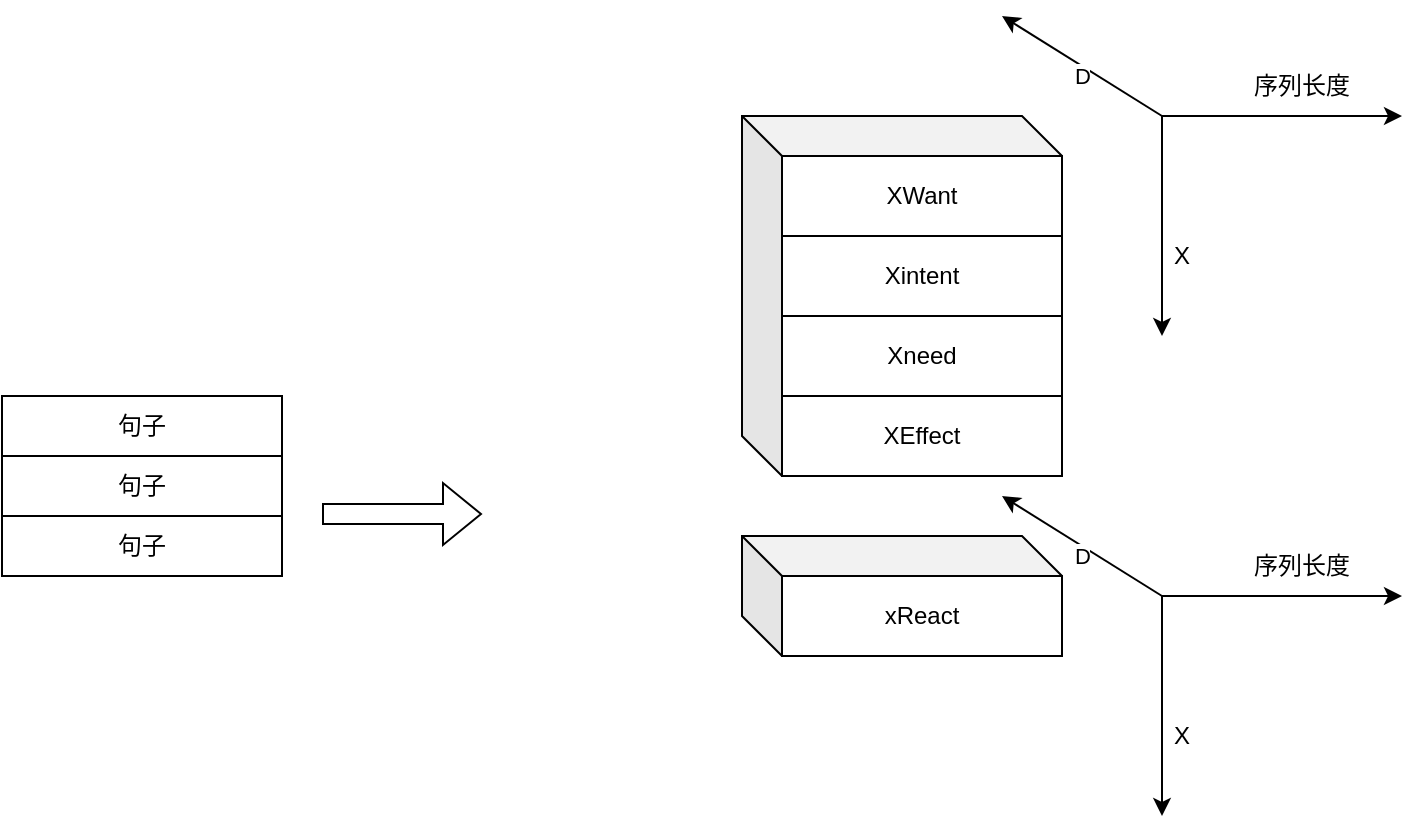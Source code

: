 <mxfile version="20.1.1" type="github"><diagram id="znatvJmD_-WvZCfmS0NZ" name="Page-1"><mxGraphModel dx="1278" dy="539" grid="1" gridSize="10" guides="1" tooltips="1" connect="1" arrows="1" fold="1" page="1" pageScale="1" pageWidth="827" pageHeight="1169" math="0" shadow="0"><root><mxCell id="0"/><mxCell id="1" parent="0"/><mxCell id="DRLEqKaoWhlHP_XjGzBj-2" value="句子" style="rounded=0;whiteSpace=wrap;html=1;" vertex="1" parent="1"><mxGeometry x="100" y="380" width="140" height="30" as="geometry"/></mxCell><mxCell id="DRLEqKaoWhlHP_XjGzBj-3" value="句子" style="rounded=0;whiteSpace=wrap;html=1;" vertex="1" parent="1"><mxGeometry x="100" y="410" width="140" height="30" as="geometry"/></mxCell><mxCell id="DRLEqKaoWhlHP_XjGzBj-4" value="句子" style="rounded=0;whiteSpace=wrap;html=1;" vertex="1" parent="1"><mxGeometry x="100" y="440" width="140" height="30" as="geometry"/></mxCell><mxCell id="DRLEqKaoWhlHP_XjGzBj-8" value="" style="shape=flexArrow;endArrow=classic;html=1;rounded=0;" edge="1" parent="1"><mxGeometry width="50" height="50" relative="1" as="geometry"><mxPoint x="260" y="439" as="sourcePoint"/><mxPoint x="340" y="439" as="targetPoint"/></mxGeometry></mxCell><mxCell id="DRLEqKaoWhlHP_XjGzBj-9" value="" style="shape=cube;whiteSpace=wrap;html=1;boundedLbl=1;backgroundOutline=1;darkOpacity=0.05;darkOpacity2=0.1;" vertex="1" parent="1"><mxGeometry x="470" y="240" width="160" height="180" as="geometry"/></mxCell><mxCell id="DRLEqKaoWhlHP_XjGzBj-10" value="XWant" style="rounded=0;whiteSpace=wrap;html=1;" vertex="1" parent="1"><mxGeometry x="490" y="260" width="140" height="40" as="geometry"/></mxCell><mxCell id="DRLEqKaoWhlHP_XjGzBj-11" value="Xintent" style="rounded=0;whiteSpace=wrap;html=1;" vertex="1" parent="1"><mxGeometry x="490" y="300" width="140" height="40" as="geometry"/></mxCell><mxCell id="DRLEqKaoWhlHP_XjGzBj-12" value="Xneed" style="rounded=0;whiteSpace=wrap;html=1;" vertex="1" parent="1"><mxGeometry x="490" y="340" width="140" height="40" as="geometry"/></mxCell><mxCell id="DRLEqKaoWhlHP_XjGzBj-13" value="XEffect" style="rounded=0;whiteSpace=wrap;html=1;" vertex="1" parent="1"><mxGeometry x="490" y="380" width="140" height="40" as="geometry"/></mxCell><mxCell id="DRLEqKaoWhlHP_XjGzBj-14" value="序列长度" style="text;html=1;strokeColor=none;fillColor=none;align=center;verticalAlign=middle;whiteSpace=wrap;rounded=0;" vertex="1" parent="1"><mxGeometry x="720" y="210" width="60" height="30" as="geometry"/></mxCell><mxCell id="DRLEqKaoWhlHP_XjGzBj-15" value="" style="endArrow=classic;html=1;rounded=0;" edge="1" parent="1"><mxGeometry width="50" height="50" relative="1" as="geometry"><mxPoint x="680" y="240" as="sourcePoint"/><mxPoint x="800" y="240" as="targetPoint"/></mxGeometry></mxCell><mxCell id="DRLEqKaoWhlHP_XjGzBj-16" value="" style="endArrow=classic;html=1;rounded=0;" edge="1" parent="1"><mxGeometry width="50" height="50" relative="1" as="geometry"><mxPoint x="680" y="240" as="sourcePoint"/><mxPoint x="680" y="350" as="targetPoint"/></mxGeometry></mxCell><mxCell id="DRLEqKaoWhlHP_XjGzBj-17" value="" style="endArrow=classic;html=1;rounded=0;" edge="1" parent="1"><mxGeometry width="50" height="50" relative="1" as="geometry"><mxPoint x="680" y="240" as="sourcePoint"/><mxPoint x="600" y="190" as="targetPoint"/></mxGeometry></mxCell><mxCell id="DRLEqKaoWhlHP_XjGzBj-32" value="D" style="edgeLabel;html=1;align=center;verticalAlign=middle;resizable=0;points=[];" vertex="1" connectable="0" parent="DRLEqKaoWhlHP_XjGzBj-17"><mxGeometry x="-0.587" y="1" relative="1" as="geometry"><mxPoint x="-23" y="-11" as="offset"/></mxGeometry></mxCell><mxCell id="DRLEqKaoWhlHP_XjGzBj-19" value="X" style="text;html=1;strokeColor=none;fillColor=none;align=center;verticalAlign=middle;whiteSpace=wrap;rounded=0;" vertex="1" parent="1"><mxGeometry x="670" y="280" width="40" height="60" as="geometry"/></mxCell><mxCell id="DRLEqKaoWhlHP_XjGzBj-21" value="" style="shape=cube;whiteSpace=wrap;html=1;boundedLbl=1;backgroundOutline=1;darkOpacity=0.05;darkOpacity2=0.1;" vertex="1" parent="1"><mxGeometry x="470" y="450" width="160" height="60" as="geometry"/></mxCell><mxCell id="DRLEqKaoWhlHP_XjGzBj-22" value="xReact" style="rounded=0;whiteSpace=wrap;html=1;" vertex="1" parent="1"><mxGeometry x="490" y="470" width="140" height="40" as="geometry"/></mxCell><mxCell id="DRLEqKaoWhlHP_XjGzBj-33" value="序列长度" style="text;html=1;strokeColor=none;fillColor=none;align=center;verticalAlign=middle;whiteSpace=wrap;rounded=0;" vertex="1" parent="1"><mxGeometry x="720" y="450" width="60" height="30" as="geometry"/></mxCell><mxCell id="DRLEqKaoWhlHP_XjGzBj-34" value="" style="endArrow=classic;html=1;rounded=0;" edge="1" parent="1"><mxGeometry width="50" height="50" relative="1" as="geometry"><mxPoint x="680" y="480" as="sourcePoint"/><mxPoint x="800" y="480" as="targetPoint"/></mxGeometry></mxCell><mxCell id="DRLEqKaoWhlHP_XjGzBj-35" value="" style="endArrow=classic;html=1;rounded=0;" edge="1" parent="1"><mxGeometry width="50" height="50" relative="1" as="geometry"><mxPoint x="680" y="480" as="sourcePoint"/><mxPoint x="680" y="590" as="targetPoint"/></mxGeometry></mxCell><mxCell id="DRLEqKaoWhlHP_XjGzBj-36" value="" style="endArrow=classic;html=1;rounded=0;" edge="1" parent="1"><mxGeometry width="50" height="50" relative="1" as="geometry"><mxPoint x="680" y="480" as="sourcePoint"/><mxPoint x="600" y="430" as="targetPoint"/></mxGeometry></mxCell><mxCell id="DRLEqKaoWhlHP_XjGzBj-37" value="D" style="edgeLabel;html=1;align=center;verticalAlign=middle;resizable=0;points=[];" vertex="1" connectable="0" parent="DRLEqKaoWhlHP_XjGzBj-36"><mxGeometry x="-0.587" y="1" relative="1" as="geometry"><mxPoint x="-23" y="-11" as="offset"/></mxGeometry></mxCell><mxCell id="DRLEqKaoWhlHP_XjGzBj-38" value="X" style="text;html=1;strokeColor=none;fillColor=none;align=center;verticalAlign=middle;whiteSpace=wrap;rounded=0;" vertex="1" parent="1"><mxGeometry x="670" y="520" width="40" height="60" as="geometry"/></mxCell></root></mxGraphModel></diagram></mxfile>